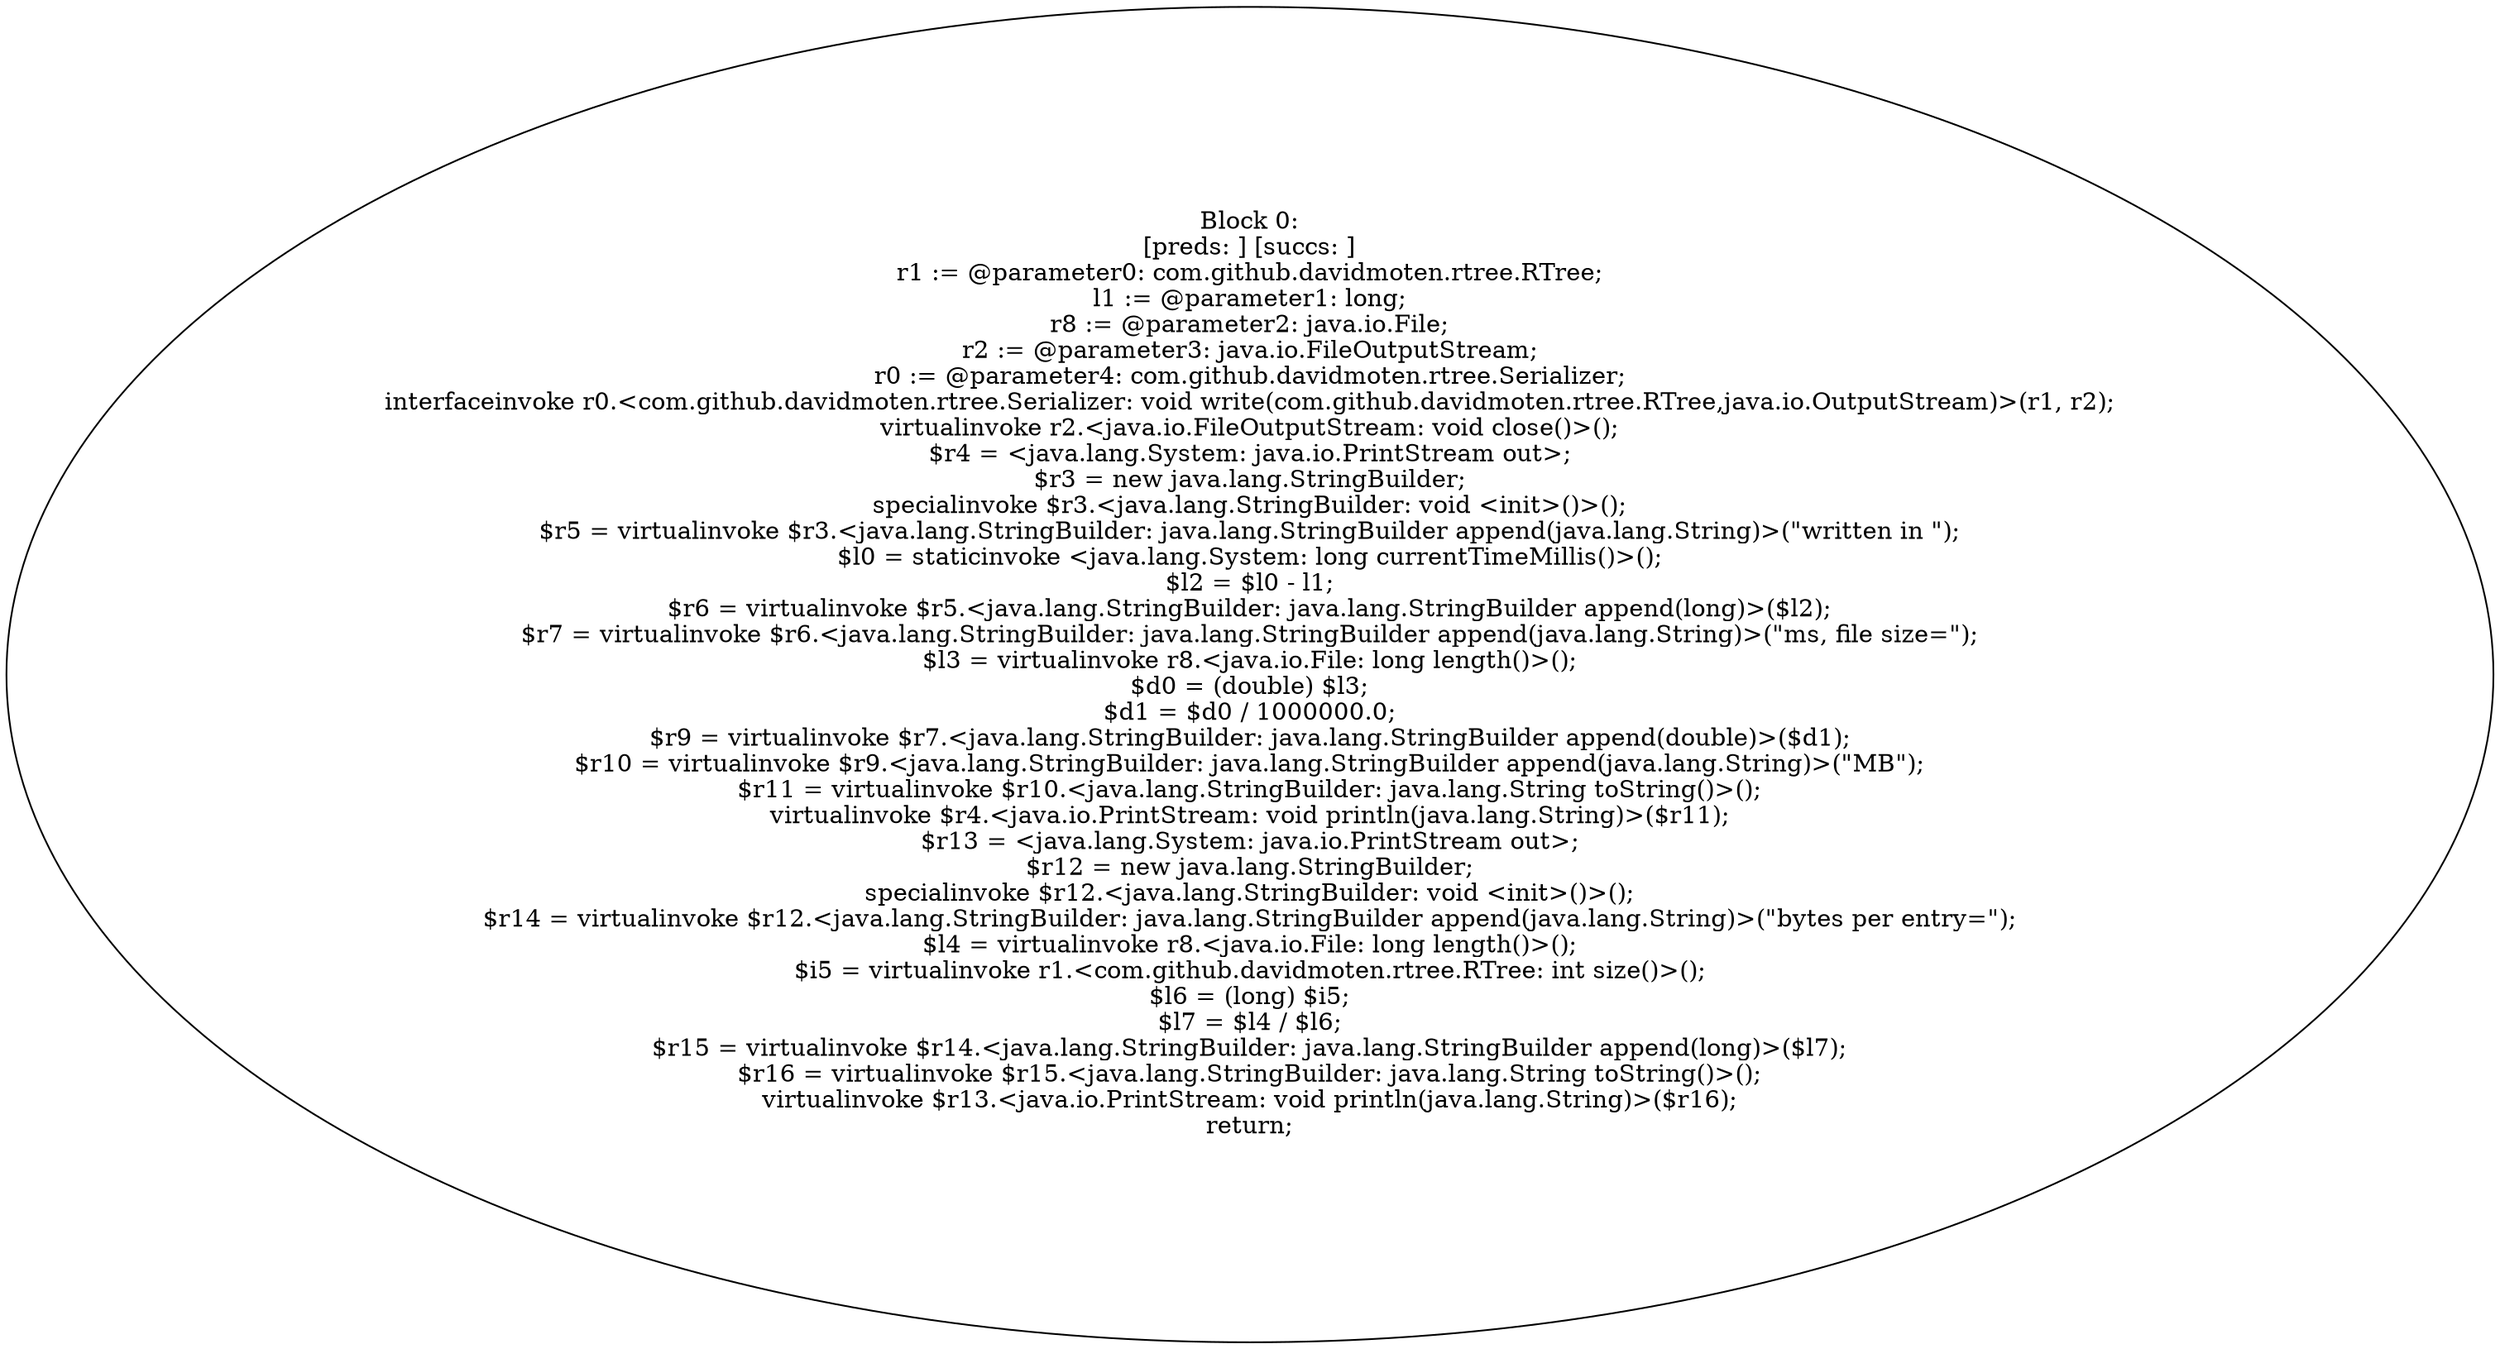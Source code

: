 digraph "unitGraph" {
    "Block 0:
[preds: ] [succs: ]
r1 := @parameter0: com.github.davidmoten.rtree.RTree;
l1 := @parameter1: long;
r8 := @parameter2: java.io.File;
r2 := @parameter3: java.io.FileOutputStream;
r0 := @parameter4: com.github.davidmoten.rtree.Serializer;
interfaceinvoke r0.<com.github.davidmoten.rtree.Serializer: void write(com.github.davidmoten.rtree.RTree,java.io.OutputStream)>(r1, r2);
virtualinvoke r2.<java.io.FileOutputStream: void close()>();
$r4 = <java.lang.System: java.io.PrintStream out>;
$r3 = new java.lang.StringBuilder;
specialinvoke $r3.<java.lang.StringBuilder: void <init>()>();
$r5 = virtualinvoke $r3.<java.lang.StringBuilder: java.lang.StringBuilder append(java.lang.String)>(\"written in \");
$l0 = staticinvoke <java.lang.System: long currentTimeMillis()>();
$l2 = $l0 - l1;
$r6 = virtualinvoke $r5.<java.lang.StringBuilder: java.lang.StringBuilder append(long)>($l2);
$r7 = virtualinvoke $r6.<java.lang.StringBuilder: java.lang.StringBuilder append(java.lang.String)>(\"ms, file size=\");
$l3 = virtualinvoke r8.<java.io.File: long length()>();
$d0 = (double) $l3;
$d1 = $d0 / 1000000.0;
$r9 = virtualinvoke $r7.<java.lang.StringBuilder: java.lang.StringBuilder append(double)>($d1);
$r10 = virtualinvoke $r9.<java.lang.StringBuilder: java.lang.StringBuilder append(java.lang.String)>(\"MB\");
$r11 = virtualinvoke $r10.<java.lang.StringBuilder: java.lang.String toString()>();
virtualinvoke $r4.<java.io.PrintStream: void println(java.lang.String)>($r11);
$r13 = <java.lang.System: java.io.PrintStream out>;
$r12 = new java.lang.StringBuilder;
specialinvoke $r12.<java.lang.StringBuilder: void <init>()>();
$r14 = virtualinvoke $r12.<java.lang.StringBuilder: java.lang.StringBuilder append(java.lang.String)>(\"bytes per entry=\");
$l4 = virtualinvoke r8.<java.io.File: long length()>();
$i5 = virtualinvoke r1.<com.github.davidmoten.rtree.RTree: int size()>();
$l6 = (long) $i5;
$l7 = $l4 / $l6;
$r15 = virtualinvoke $r14.<java.lang.StringBuilder: java.lang.StringBuilder append(long)>($l7);
$r16 = virtualinvoke $r15.<java.lang.StringBuilder: java.lang.String toString()>();
virtualinvoke $r13.<java.io.PrintStream: void println(java.lang.String)>($r16);
return;
"
}
